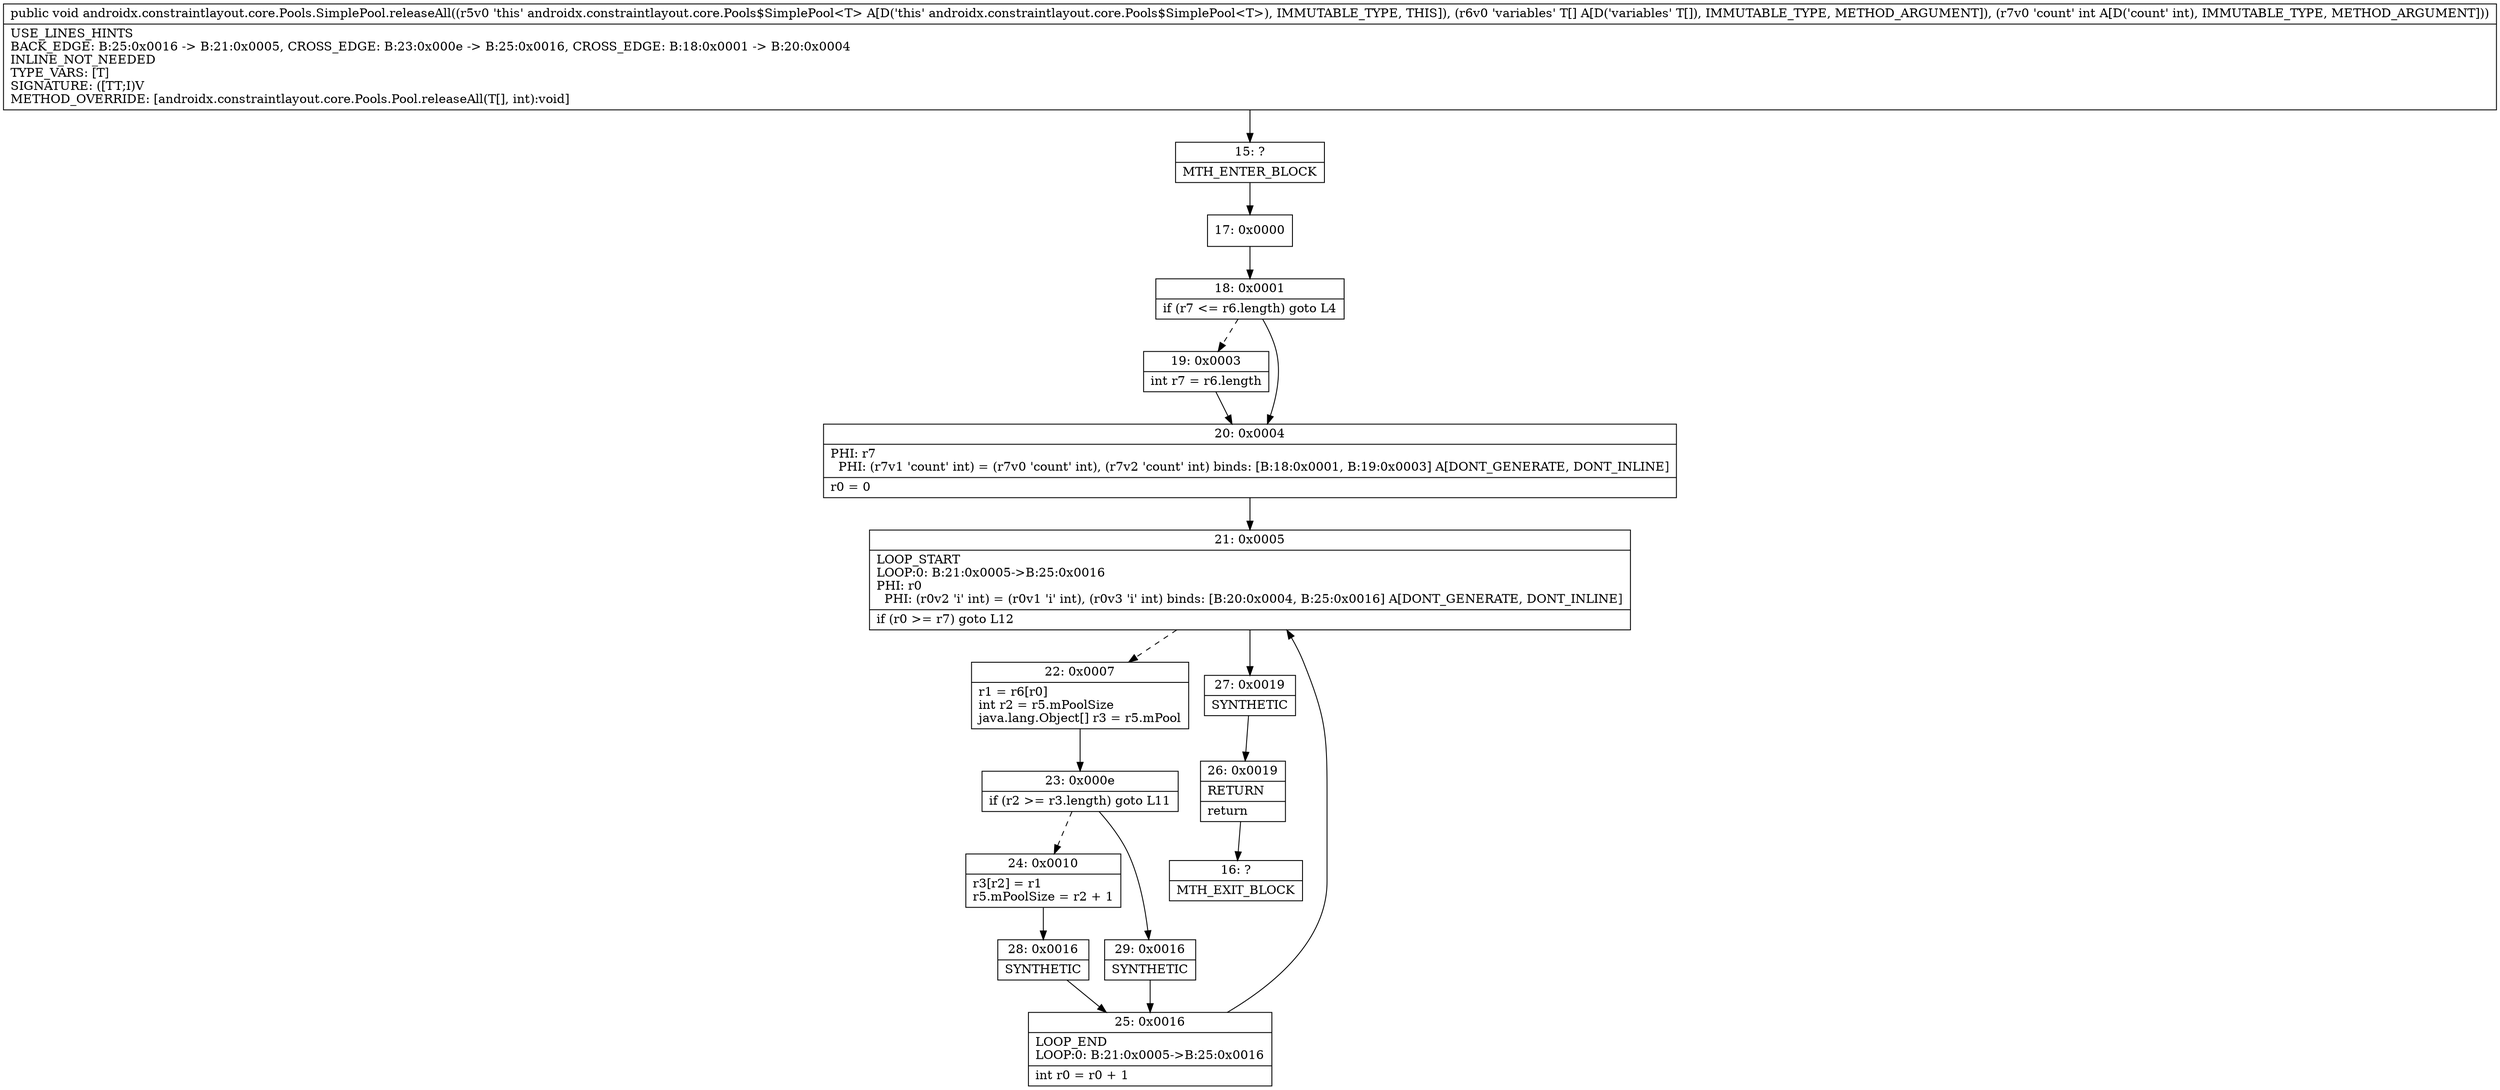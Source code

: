 digraph "CFG forandroidx.constraintlayout.core.Pools.SimplePool.releaseAll([Ljava\/lang\/Object;I)V" {
Node_15 [shape=record,label="{15\:\ ?|MTH_ENTER_BLOCK\l}"];
Node_17 [shape=record,label="{17\:\ 0x0000}"];
Node_18 [shape=record,label="{18\:\ 0x0001|if (r7 \<= r6.length) goto L4\l}"];
Node_19 [shape=record,label="{19\:\ 0x0003|int r7 = r6.length\l}"];
Node_20 [shape=record,label="{20\:\ 0x0004|PHI: r7 \l  PHI: (r7v1 'count' int) = (r7v0 'count' int), (r7v2 'count' int) binds: [B:18:0x0001, B:19:0x0003] A[DONT_GENERATE, DONT_INLINE]\l|r0 = 0\l}"];
Node_21 [shape=record,label="{21\:\ 0x0005|LOOP_START\lLOOP:0: B:21:0x0005\-\>B:25:0x0016\lPHI: r0 \l  PHI: (r0v2 'i' int) = (r0v1 'i' int), (r0v3 'i' int) binds: [B:20:0x0004, B:25:0x0016] A[DONT_GENERATE, DONT_INLINE]\l|if (r0 \>= r7) goto L12\l}"];
Node_22 [shape=record,label="{22\:\ 0x0007|r1 = r6[r0]\lint r2 = r5.mPoolSize\ljava.lang.Object[] r3 = r5.mPool\l}"];
Node_23 [shape=record,label="{23\:\ 0x000e|if (r2 \>= r3.length) goto L11\l}"];
Node_24 [shape=record,label="{24\:\ 0x0010|r3[r2] = r1\lr5.mPoolSize = r2 + 1\l}"];
Node_28 [shape=record,label="{28\:\ 0x0016|SYNTHETIC\l}"];
Node_25 [shape=record,label="{25\:\ 0x0016|LOOP_END\lLOOP:0: B:21:0x0005\-\>B:25:0x0016\l|int r0 = r0 + 1\l}"];
Node_29 [shape=record,label="{29\:\ 0x0016|SYNTHETIC\l}"];
Node_27 [shape=record,label="{27\:\ 0x0019|SYNTHETIC\l}"];
Node_26 [shape=record,label="{26\:\ 0x0019|RETURN\l|return\l}"];
Node_16 [shape=record,label="{16\:\ ?|MTH_EXIT_BLOCK\l}"];
MethodNode[shape=record,label="{public void androidx.constraintlayout.core.Pools.SimplePool.releaseAll((r5v0 'this' androidx.constraintlayout.core.Pools$SimplePool\<T\> A[D('this' androidx.constraintlayout.core.Pools$SimplePool\<T\>), IMMUTABLE_TYPE, THIS]), (r6v0 'variables' T[] A[D('variables' T[]), IMMUTABLE_TYPE, METHOD_ARGUMENT]), (r7v0 'count' int A[D('count' int), IMMUTABLE_TYPE, METHOD_ARGUMENT]))  | USE_LINES_HINTS\lBACK_EDGE: B:25:0x0016 \-\> B:21:0x0005, CROSS_EDGE: B:23:0x000e \-\> B:25:0x0016, CROSS_EDGE: B:18:0x0001 \-\> B:20:0x0004\lINLINE_NOT_NEEDED\lTYPE_VARS: [T]\lSIGNATURE: ([TT;I)V\lMETHOD_OVERRIDE: [androidx.constraintlayout.core.Pools.Pool.releaseAll(T[], int):void]\l}"];
MethodNode -> Node_15;Node_15 -> Node_17;
Node_17 -> Node_18;
Node_18 -> Node_19[style=dashed];
Node_18 -> Node_20;
Node_19 -> Node_20;
Node_20 -> Node_21;
Node_21 -> Node_22[style=dashed];
Node_21 -> Node_27;
Node_22 -> Node_23;
Node_23 -> Node_24[style=dashed];
Node_23 -> Node_29;
Node_24 -> Node_28;
Node_28 -> Node_25;
Node_25 -> Node_21;
Node_29 -> Node_25;
Node_27 -> Node_26;
Node_26 -> Node_16;
}

